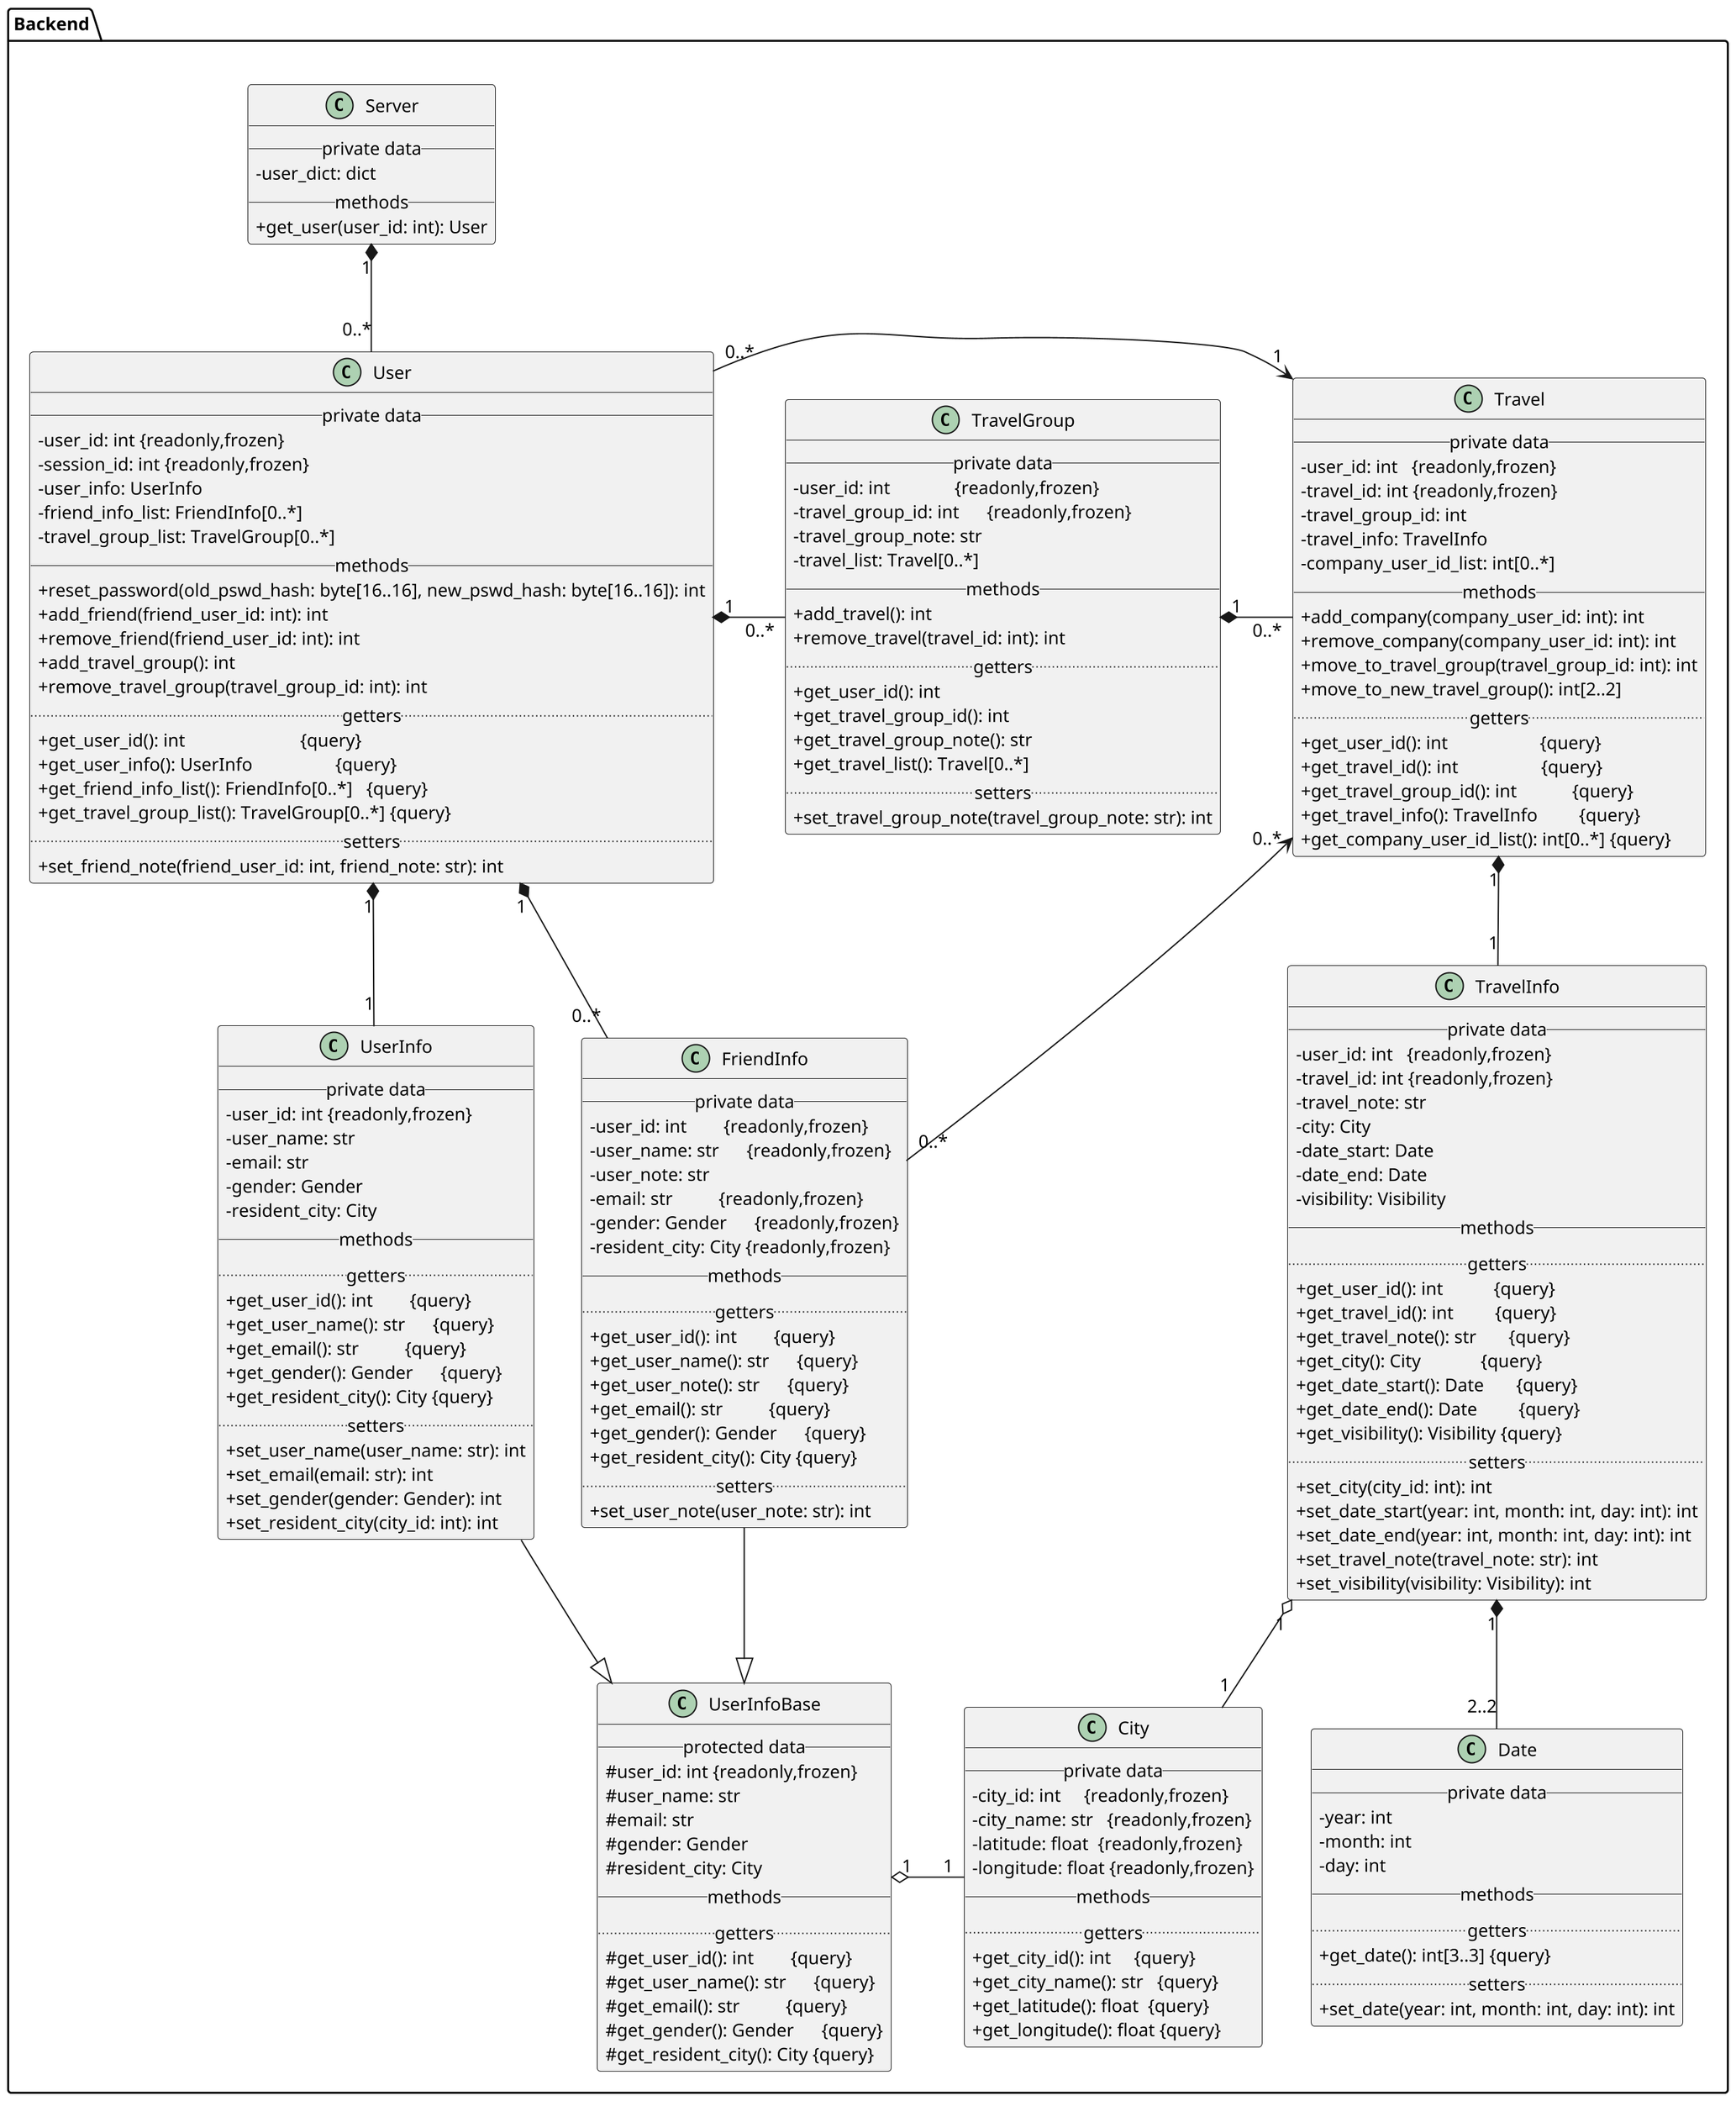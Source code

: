@startuml ClassDiagram.backend

skinparam Dpi 200
skinparam DefaultFont {
    Name Menlo
    Size 13
    Style bold
}
skinparam ClassAttributeIconSize 0

namespace Backend {
    class Server {
        __ private data __
        - user_dict: dict
        __ methods __
        + get_user(user_id: int): User
    }

    class User {
        __ private data __
        - user_id: int {readonly,frozen}
        - session_id: int {readonly,frozen}
        - user_info: UserInfo
        - friend_info_list: FriendInfo[0..*]
        - travel_group_list: TravelGroup[0..*]
        __ methods __
        + reset_password(old_pswd_hash: byte[16..16], new_pswd_hash: byte[16..16]): int
        + add_friend(friend_user_id: int): int
        + remove_friend(friend_user_id: int): int
        + add_travel_group(): int
        + remove_travel_group(travel_group_id: int): int
        .. getters ..
        + get_user_id(): int                         {query}
        + get_user_info(): UserInfo                  {query}
        + get_friend_info_list(): FriendInfo[0..*]   {query}
        + get_travel_group_list(): TravelGroup[0..*] {query}
        .. setters ..
        + set_friend_note(friend_user_id: int, friend_note: str): int
    }

    class UserInfoBase {
        __ protected data __
        # user_id: int {readonly,frozen}
        # user_name: str
        # email: str
        # gender: Gender
        # resident_city: City
        __ methods __
        .. getters ..
        # get_user_id(): int        {query}
        # get_user_name(): str      {query}
        # get_email(): str          {query}
        # get_gender(): Gender      {query}
        # get_resident_city(): City {query}
    }

    class UserInfo {
        __ private data __
        - user_id: int {readonly,frozen}
        - user_name: str
        - email: str
        - gender: Gender
        - resident_city: City
        __ methods __
        .. getters ..
        + get_user_id(): int        {query}
        + get_user_name(): str      {query}
        + get_email(): str          {query}
        + get_gender(): Gender      {query}
        + get_resident_city(): City {query}
        .. setters ..
        + set_user_name(user_name: str): int
        + set_email(email: str): int
        + set_gender(gender: Gender): int
        + set_resident_city(city_id: int): int
    }

    class FriendInfo {
        __ private data __
        - user_id: int        {readonly,frozen}
        - user_name: str      {readonly,frozen}
        - user_note: str
        - email: str          {readonly,frozen}
        - gender: Gender      {readonly,frozen}
        - resident_city: City {readonly,frozen}
        __ methods __
        .. getters ..
        + get_user_id(): int        {query}
        + get_user_name(): str      {query}
        + get_user_note(): str      {query}
        + get_email(): str          {query}
        + get_gender(): Gender      {query}
        + get_resident_city(): City {query}
        .. setters ..
        + set_user_note(user_note: str): int
    }

    class TravelGroup {
        __ private data __
        - user_id: int              {readonly,frozen}
        - travel_group_id: int      {readonly,frozen}
        - travel_group_note: str
        - travel_list: Travel[0..*]
        __ methods __
        + add_travel(): int
        + remove_travel(travel_id: int): int
        .. getters ..
        + get_user_id(): int
        + get_travel_group_id(): int
        + get_travel_group_note(): str
        + get_travel_list(): Travel[0..*]
        .. setters ..
        + set_travel_group_note(travel_group_note: str): int
    }

    class Travel {
        __ private data __
        - user_id: int   {readonly,frozen}
        - travel_id: int {readonly,frozen}
        - travel_group_id: int
        - travel_info: TravelInfo
        - company_user_id_list: int[0..*]
        __ methods __
        + add_company(company_user_id: int): int
        + remove_company(company_user_id: int): int
        + move_to_travel_group(travel_group_id: int): int
        + move_to_new_travel_group(): int[2..2]
        .. getters ..
        + get_user_id(): int                    {query}
        + get_travel_id(): int                  {query}
        + get_travel_group_id(): int            {query}
        + get_travel_info(): TravelInfo         {query}
        + get_company_user_id_list(): int[0..*] {query}
    }

    class TravelInfo {
        __ private data __
        - user_id: int   {readonly,frozen}
        - travel_id: int {readonly,frozen}
        - travel_note: str
        - city: City
        - date_start: Date
        - date_end: Date
        - visibility: Visibility
        __ methods __
        .. getters ..
        + get_user_id(): int           {query}
        + get_travel_id(): int         {query}
        + get_travel_note(): str       {query}
        + get_city(): City             {query}
        + get_date_start(): Date       {query}
        + get_date_end(): Date         {query}
        + get_visibility(): Visibility {query}
        .. setters ..
        + set_city(city_id: int): int
        + set_date_start(year: int, month: int, day: int): int
        + set_date_end(year: int, month: int, day: int): int
        + set_travel_note(travel_note: str): int
        + set_visibility(visibility: Visibility): int
    }

    class City {
        __ private data __
        - city_id: int     {readonly,frozen}
        - city_name: str   {readonly,frozen}
        - latitude: float  {readonly,frozen}
        - longitude: float {readonly,frozen}
        __ methods __
        .. getters ..
        + get_city_id(): int     {query}
        + get_city_name(): str   {query}
        + get_latitude(): float  {query}
        + get_longitude(): float {query}
    }

    class Date {
        __ private data __
        - year: int
        - month: int
        - day: int
        __ methods __
        .. getters ..
        + get_date(): int[3..3] {query}
        .. setters ..
        + set_date(year: int, month: int, day: int): int
    }

    Server       "1"    *-down-  "0..*" User
    User         "1"    *-down-  "1"    UserInfo
    User         "1"    *-down-  "0..*" FriendInfo
    User         "1"    *-right- "0..*" TravelGroup : "     "
    UserInfo            -down-|>        UserInfoBase
    FriendInfo          -down-|>        UserInfoBase
    UserInfoBase "1"    o-right- "1"    City : "     "
    TravelGroup  "1"    *-right- "0..*" Travel : "     "
    Travel       "1"    *-down-  "1"    TravelInfo
    User         "0..*" -right-> "1"    Travel : "     "
    FriendInfo   "0..*" -up->    "0..*" Travel
    TravelInfo   "1"    o-down-  "1"    City
    TravelInfo   "1"    *-down-  "2..2" Date

    UserInfo -[hidden] FriendInfo
}

@enduml

